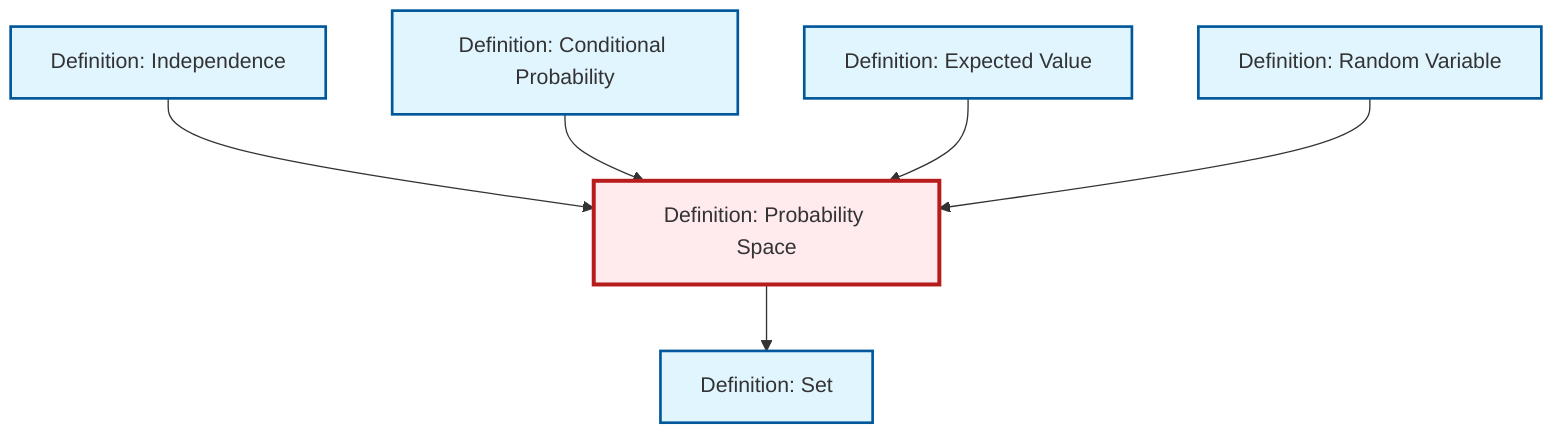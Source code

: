 graph TD
    classDef definition fill:#e1f5fe,stroke:#01579b,stroke-width:2px
    classDef theorem fill:#f3e5f5,stroke:#4a148c,stroke-width:2px
    classDef axiom fill:#fff3e0,stroke:#e65100,stroke-width:2px
    classDef example fill:#e8f5e9,stroke:#1b5e20,stroke-width:2px
    classDef current fill:#ffebee,stroke:#b71c1c,stroke-width:3px
    def-set["Definition: Set"]:::definition
    def-expectation["Definition: Expected Value"]:::definition
    def-conditional-probability["Definition: Conditional Probability"]:::definition
    def-random-variable["Definition: Random Variable"]:::definition
    def-independence["Definition: Independence"]:::definition
    def-probability-space["Definition: Probability Space"]:::definition
    def-independence --> def-probability-space
    def-conditional-probability --> def-probability-space
    def-expectation --> def-probability-space
    def-probability-space --> def-set
    def-random-variable --> def-probability-space
    class def-probability-space current